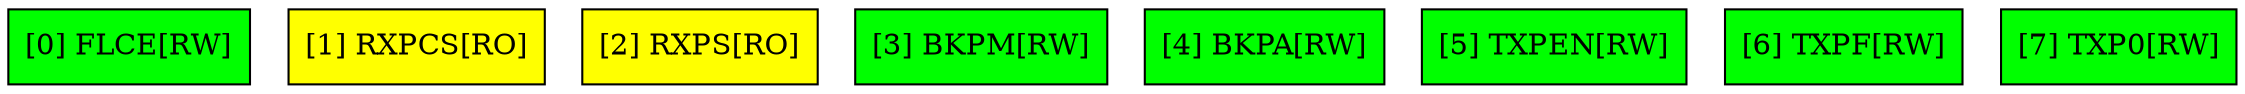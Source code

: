 digraph FCR{
node [shape = "record" 
 style="filled" ];
node0 [ label = "[0] FLCE[RW]"
 fillcolor = "green"];
node1 [ label = "[1] RXPCS[RO]"
 fillcolor = "yellow"];
node2 [ label = "[2] RXPS[RO]"
 fillcolor = "yellow"];
node3 [ label = "[3] BKPM[RW]"
 fillcolor = "green"];
node4 [ label = "[4] BKPA[RW]"
 fillcolor = "green"];
node5 [ label = "[5] TXPEN[RW]"
 fillcolor = "green"];
node6 [ label = "[6] TXPF[RW]"
 fillcolor = "green"];
node7 [ label = "[7] TXP0[RW]"
 fillcolor = "green"];
}